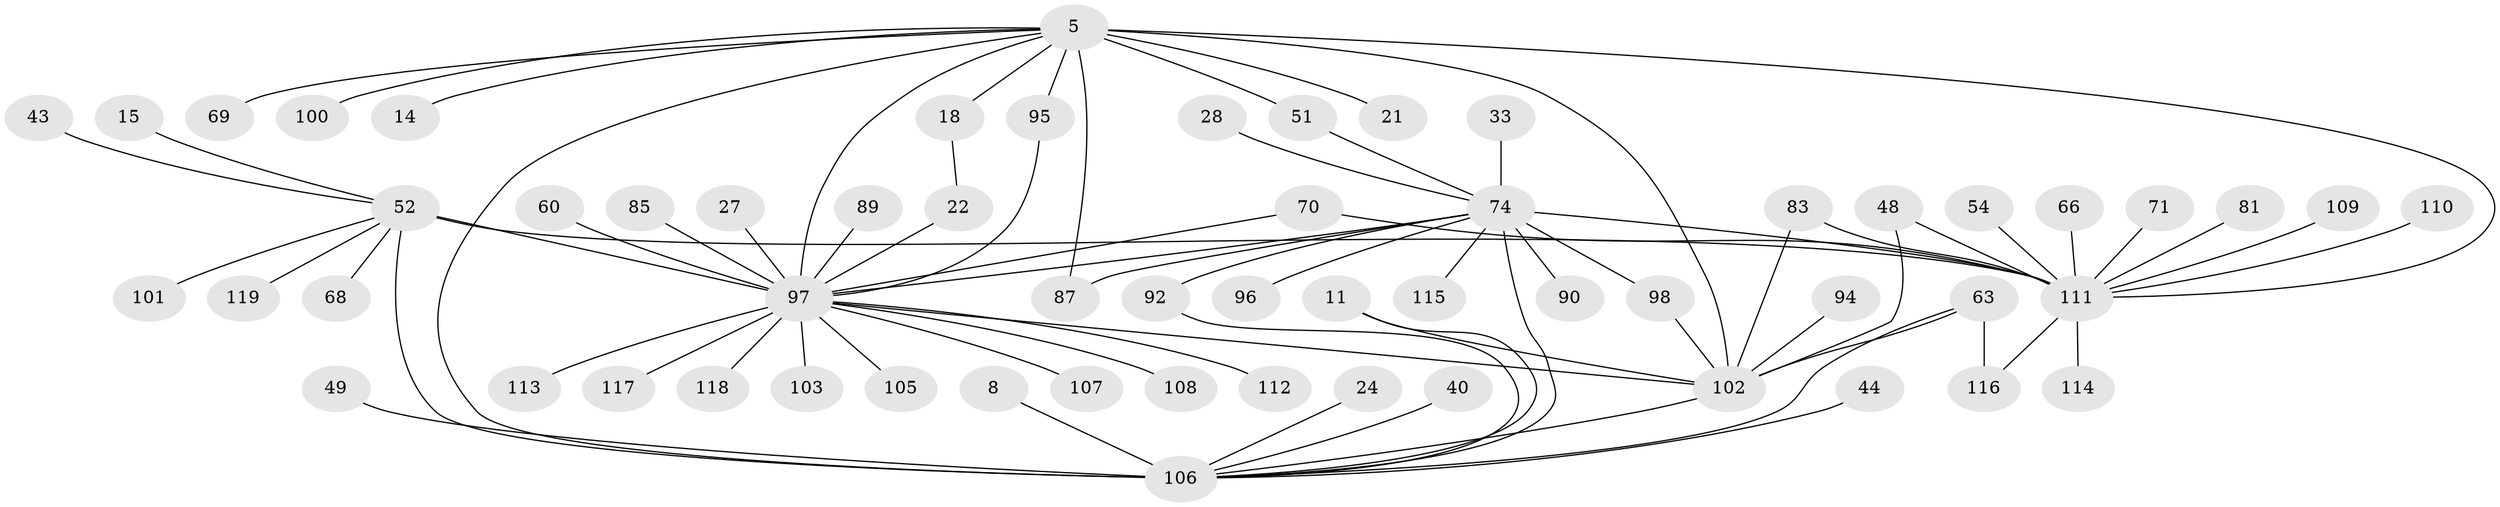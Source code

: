 // original degree distribution, {4: 0.07563025210084033, 16: 0.008403361344537815, 14: 0.008403361344537815, 13: 0.008403361344537815, 21: 0.008403361344537815, 6: 0.058823529411764705, 5: 0.05042016806722689, 1: 0.42857142857142855, 2: 0.21008403361344538, 19: 0.008403361344537815, 3: 0.12605042016806722, 7: 0.008403361344537815}
// Generated by graph-tools (version 1.1) at 2025/47/03/09/25 04:47:08]
// undirected, 59 vertices, 76 edges
graph export_dot {
graph [start="1"]
  node [color=gray90,style=filled];
  5;
  8;
  11;
  14;
  15;
  18;
  21;
  22 [super="+9"];
  24;
  27;
  28;
  33;
  40;
  43;
  44;
  48;
  49;
  51;
  52 [super="+26+13"];
  54;
  60;
  63;
  66;
  68;
  69;
  70 [super="+59"];
  71 [super="+37"];
  74 [super="+38+10"];
  81 [super="+61"];
  83;
  85;
  87 [super="+84"];
  89;
  90;
  92 [super="+75"];
  94;
  95;
  96;
  97 [super="+93+55"];
  98;
  100;
  101;
  102 [super="+91+72"];
  103;
  105;
  106 [super="+82+104"];
  107;
  108;
  109;
  110;
  111 [super="+42+58+65+86"];
  112;
  113 [super="+88"];
  114;
  115;
  116 [super="+80"];
  117;
  118;
  119;
  5 -- 14;
  5 -- 18;
  5 -- 21;
  5 -- 51;
  5 -- 69;
  5 -- 95;
  5 -- 100;
  5 -- 102 [weight=3];
  5 -- 111 [weight=4];
  5 -- 87;
  5 -- 97;
  5 -- 106 [weight=4];
  8 -- 106;
  11 -- 102;
  11 -- 106;
  15 -- 52;
  18 -- 22;
  22 -- 97 [weight=2];
  24 -- 106;
  27 -- 97;
  28 -- 74;
  33 -- 74;
  40 -- 106;
  43 -- 52;
  44 -- 106;
  48 -- 111;
  48 -- 102;
  49 -- 106;
  51 -- 74;
  52 -- 111 [weight=3];
  52 -- 97 [weight=7];
  52 -- 68;
  52 -- 101;
  52 -- 119;
  52 -- 106 [weight=5];
  54 -- 111;
  60 -- 97;
  63 -- 102 [weight=2];
  63 -- 116;
  63 -- 106;
  66 -- 111;
  70 -- 111;
  70 -- 97;
  71 -- 111;
  74 -- 96;
  74 -- 90;
  74 -- 111 [weight=7];
  74 -- 92 [weight=2];
  74 -- 98;
  74 -- 115;
  74 -- 87;
  74 -- 106 [weight=4];
  74 -- 97 [weight=2];
  81 -- 111;
  83 -- 102;
  83 -- 111;
  85 -- 97;
  89 -- 97;
  92 -- 106;
  94 -- 102;
  95 -- 97;
  97 -- 102;
  97 -- 103;
  97 -- 105;
  97 -- 107;
  97 -- 108;
  97 -- 112;
  97 -- 113;
  97 -- 117;
  97 -- 118;
  98 -- 102;
  102 -- 106;
  109 -- 111;
  110 -- 111;
  111 -- 114;
  111 -- 116;
}
